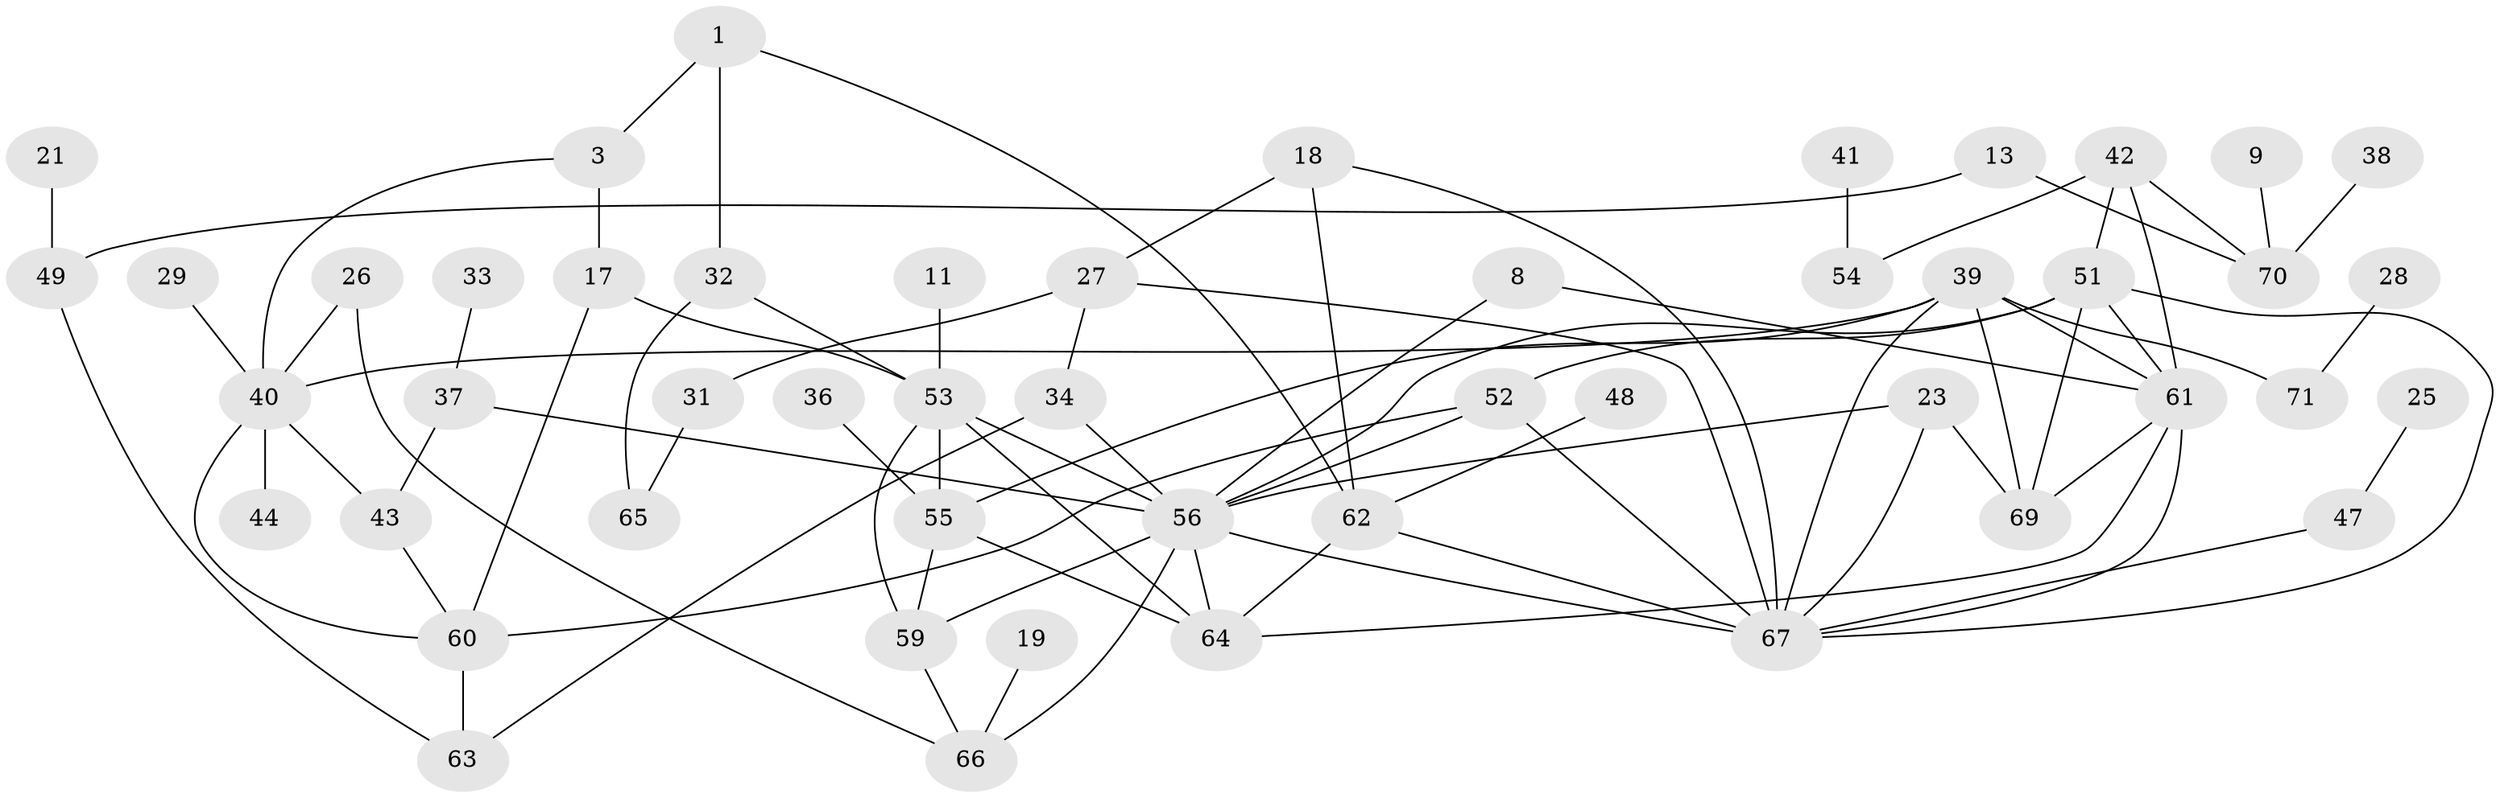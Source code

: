 // original degree distribution, {3: 0.24822695035460993, 1: 0.2127659574468085, 4: 0.09929078014184398, 2: 0.2127659574468085, 6: 0.03546099290780142, 0: 0.14184397163120568, 5: 0.04964539007092199}
// Generated by graph-tools (version 1.1) at 2025/49/03/09/25 03:49:10]
// undirected, 50 vertices, 82 edges
graph export_dot {
graph [start="1"]
  node [color=gray90,style=filled];
  1;
  3;
  8;
  9;
  11;
  13;
  17;
  18;
  19;
  21;
  23;
  25;
  26;
  27;
  28;
  29;
  31;
  32;
  33;
  34;
  36;
  37;
  38;
  39;
  40;
  41;
  42;
  43;
  44;
  47;
  48;
  49;
  51;
  52;
  53;
  54;
  55;
  56;
  59;
  60;
  61;
  62;
  63;
  64;
  65;
  66;
  67;
  69;
  70;
  71;
  1 -- 3 [weight=1.0];
  1 -- 32 [weight=1.0];
  1 -- 62 [weight=1.0];
  3 -- 17 [weight=1.0];
  3 -- 40 [weight=1.0];
  8 -- 56 [weight=1.0];
  8 -- 61 [weight=1.0];
  9 -- 70 [weight=1.0];
  11 -- 53 [weight=1.0];
  13 -- 49 [weight=1.0];
  13 -- 70 [weight=1.0];
  17 -- 53 [weight=1.0];
  17 -- 60 [weight=1.0];
  18 -- 27 [weight=1.0];
  18 -- 62 [weight=1.0];
  18 -- 67 [weight=1.0];
  19 -- 66 [weight=1.0];
  21 -- 49 [weight=1.0];
  23 -- 56 [weight=1.0];
  23 -- 67 [weight=1.0];
  23 -- 69 [weight=1.0];
  25 -- 47 [weight=1.0];
  26 -- 40 [weight=1.0];
  26 -- 66 [weight=1.0];
  27 -- 31 [weight=1.0];
  27 -- 34 [weight=1.0];
  27 -- 67 [weight=1.0];
  28 -- 71 [weight=1.0];
  29 -- 40 [weight=1.0];
  31 -- 65 [weight=1.0];
  32 -- 53 [weight=1.0];
  32 -- 65 [weight=2.0];
  33 -- 37 [weight=1.0];
  34 -- 56 [weight=2.0];
  34 -- 63 [weight=1.0];
  36 -- 55 [weight=1.0];
  37 -- 43 [weight=2.0];
  37 -- 56 [weight=1.0];
  38 -- 70 [weight=1.0];
  39 -- 40 [weight=1.0];
  39 -- 55 [weight=1.0];
  39 -- 61 [weight=1.0];
  39 -- 67 [weight=1.0];
  39 -- 69 [weight=1.0];
  39 -- 71 [weight=1.0];
  40 -- 43 [weight=1.0];
  40 -- 44 [weight=1.0];
  40 -- 60 [weight=1.0];
  41 -- 54 [weight=1.0];
  42 -- 51 [weight=1.0];
  42 -- 54 [weight=1.0];
  42 -- 61 [weight=1.0];
  42 -- 70 [weight=1.0];
  43 -- 60 [weight=1.0];
  47 -- 67 [weight=1.0];
  48 -- 62 [weight=1.0];
  49 -- 63 [weight=1.0];
  51 -- 52 [weight=1.0];
  51 -- 56 [weight=1.0];
  51 -- 61 [weight=1.0];
  51 -- 67 [weight=1.0];
  51 -- 69 [weight=1.0];
  52 -- 56 [weight=1.0];
  52 -- 60 [weight=1.0];
  52 -- 67 [weight=1.0];
  53 -- 55 [weight=1.0];
  53 -- 56 [weight=1.0];
  53 -- 59 [weight=1.0];
  53 -- 64 [weight=1.0];
  55 -- 59 [weight=1.0];
  55 -- 64 [weight=1.0];
  56 -- 59 [weight=1.0];
  56 -- 64 [weight=1.0];
  56 -- 66 [weight=1.0];
  56 -- 67 [weight=1.0];
  59 -- 66 [weight=1.0];
  60 -- 63 [weight=1.0];
  61 -- 64 [weight=1.0];
  61 -- 67 [weight=1.0];
  61 -- 69 [weight=1.0];
  62 -- 64 [weight=1.0];
  62 -- 67 [weight=2.0];
}
